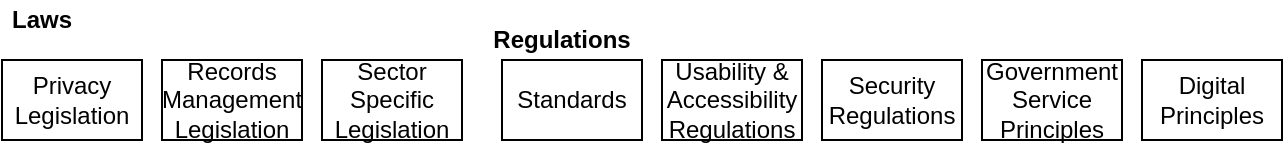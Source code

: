 <mxfile compressed="false" version="20.3.0" type="device">
  <diagram id="uJewTiHXaNtHGO4uoLR4" name="Constraints/Legal">
    <mxGraphModel dx="645" dy="458" grid="1" gridSize="10" guides="1" tooltips="1" connect="1" arrows="1" fold="1" page="1" pageScale="1" pageWidth="827" pageHeight="1169" math="0" shadow="0">
      <root>
        <mxCell id="rhp4sE3xphnoTrhWa3b3-0" />
        <mxCell id="rhp4sE3xphnoTrhWa3b3-1" parent="rhp4sE3xphnoTrhWa3b3-0" />
        <mxCell id="rhp4sE3xphnoTrhWa3b3-2" value="Privacy Legislation" style="rounded=0;whiteSpace=wrap;html=1;" parent="rhp4sE3xphnoTrhWa3b3-1" vertex="1">
          <mxGeometry x="120" y="160" width="70" height="40" as="geometry" />
        </mxCell>
        <mxCell id="rhp4sE3xphnoTrhWa3b3-4" value="Records Management Legislation" style="rounded=0;whiteSpace=wrap;html=1;" parent="rhp4sE3xphnoTrhWa3b3-1" vertex="1">
          <mxGeometry x="200" y="160" width="70" height="40" as="geometry" />
        </mxCell>
        <mxCell id="rhp4sE3xphnoTrhWa3b3-5" value="Sector Specific Legislation" style="rounded=0;whiteSpace=wrap;html=1;" parent="rhp4sE3xphnoTrhWa3b3-1" vertex="1">
          <mxGeometry x="280" y="160" width="70" height="40" as="geometry" />
        </mxCell>
        <mxCell id="rhp4sE3xphnoTrhWa3b3-11" value="Laws" style="text;html=1;strokeColor=none;fillColor=none;align=center;verticalAlign=middle;whiteSpace=wrap;rounded=0;fontStyle=1" parent="rhp4sE3xphnoTrhWa3b3-1" vertex="1">
          <mxGeometry x="120" y="130" width="40" height="20" as="geometry" />
        </mxCell>
        <mxCell id="rhp4sE3xphnoTrhWa3b3-12" value="Regulations" style="text;html=1;strokeColor=none;fillColor=none;align=center;verticalAlign=middle;whiteSpace=wrap;rounded=0;fontStyle=1" parent="rhp4sE3xphnoTrhWa3b3-1" vertex="1">
          <mxGeometry x="370" y="140" width="60" height="20" as="geometry" />
        </mxCell>
        <mxCell id="rhp4sE3xphnoTrhWa3b3-14" value="Usability &amp;amp; Accessibility Regulations" style="rounded=0;whiteSpace=wrap;html=1;" parent="rhp4sE3xphnoTrhWa3b3-1" vertex="1">
          <mxGeometry x="450" y="160" width="70" height="40" as="geometry" />
        </mxCell>
        <mxCell id="rhp4sE3xphnoTrhWa3b3-16" value="Security Regulations" style="rounded=0;whiteSpace=wrap;html=1;" parent="rhp4sE3xphnoTrhWa3b3-1" vertex="1">
          <mxGeometry x="530" y="160" width="70" height="40" as="geometry" />
        </mxCell>
        <mxCell id="rhp4sE3xphnoTrhWa3b3-18" value="Government Service Principles" style="rounded=0;whiteSpace=wrap;html=1;" parent="rhp4sE3xphnoTrhWa3b3-1" vertex="1">
          <mxGeometry x="610" y="160" width="70" height="40" as="geometry" />
        </mxCell>
        <mxCell id="S8VxHGN7FgCSHb4pI5Rf-0" value="Standards" style="rounded=0;whiteSpace=wrap;html=1;" parent="rhp4sE3xphnoTrhWa3b3-1" vertex="1">
          <mxGeometry x="370" y="160" width="70" height="40" as="geometry" />
        </mxCell>
        <mxCell id="pzHZCPZMxvDHkfLBa03D-0" value="Digital Principles" style="rounded=0;whiteSpace=wrap;html=1;" parent="rhp4sE3xphnoTrhWa3b3-1" vertex="1">
          <mxGeometry x="690" y="160" width="70" height="40" as="geometry" />
        </mxCell>
      </root>
    </mxGraphModel>
  </diagram>
</mxfile>

